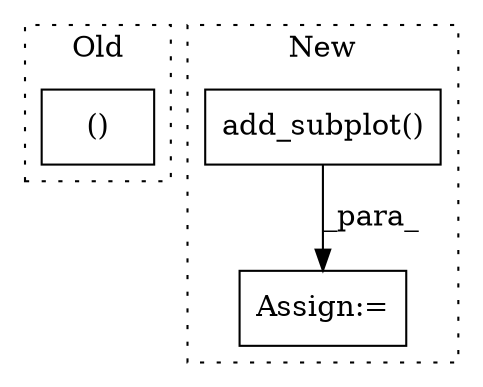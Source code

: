digraph G {
subgraph cluster0 {
1 [label="()" a="54" s="7800" l="4" shape="box"];
label = "Old";
style="dotted";
}
subgraph cluster1 {
2 [label="add_subplot()" a="75" s="7939,7963" l="16,25" shape="box"];
3 [label="Assign:=" a="68" s="7936" l="3" shape="box"];
label = "New";
style="dotted";
}
2 -> 3 [label="_para_"];
}
